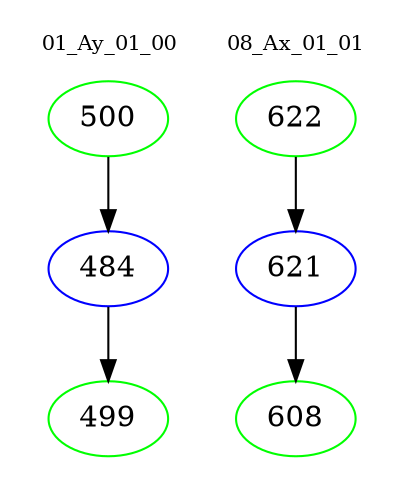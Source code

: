 digraph{
subgraph cluster_0 {
color = white
label = "01_Ay_01_00";
fontsize=10;
T0_500 [label="500", color="green"]
T0_500 -> T0_484 [color="black"]
T0_484 [label="484", color="blue"]
T0_484 -> T0_499 [color="black"]
T0_499 [label="499", color="green"]
}
subgraph cluster_1 {
color = white
label = "08_Ax_01_01";
fontsize=10;
T1_622 [label="622", color="green"]
T1_622 -> T1_621 [color="black"]
T1_621 [label="621", color="blue"]
T1_621 -> T1_608 [color="black"]
T1_608 [label="608", color="green"]
}
}
